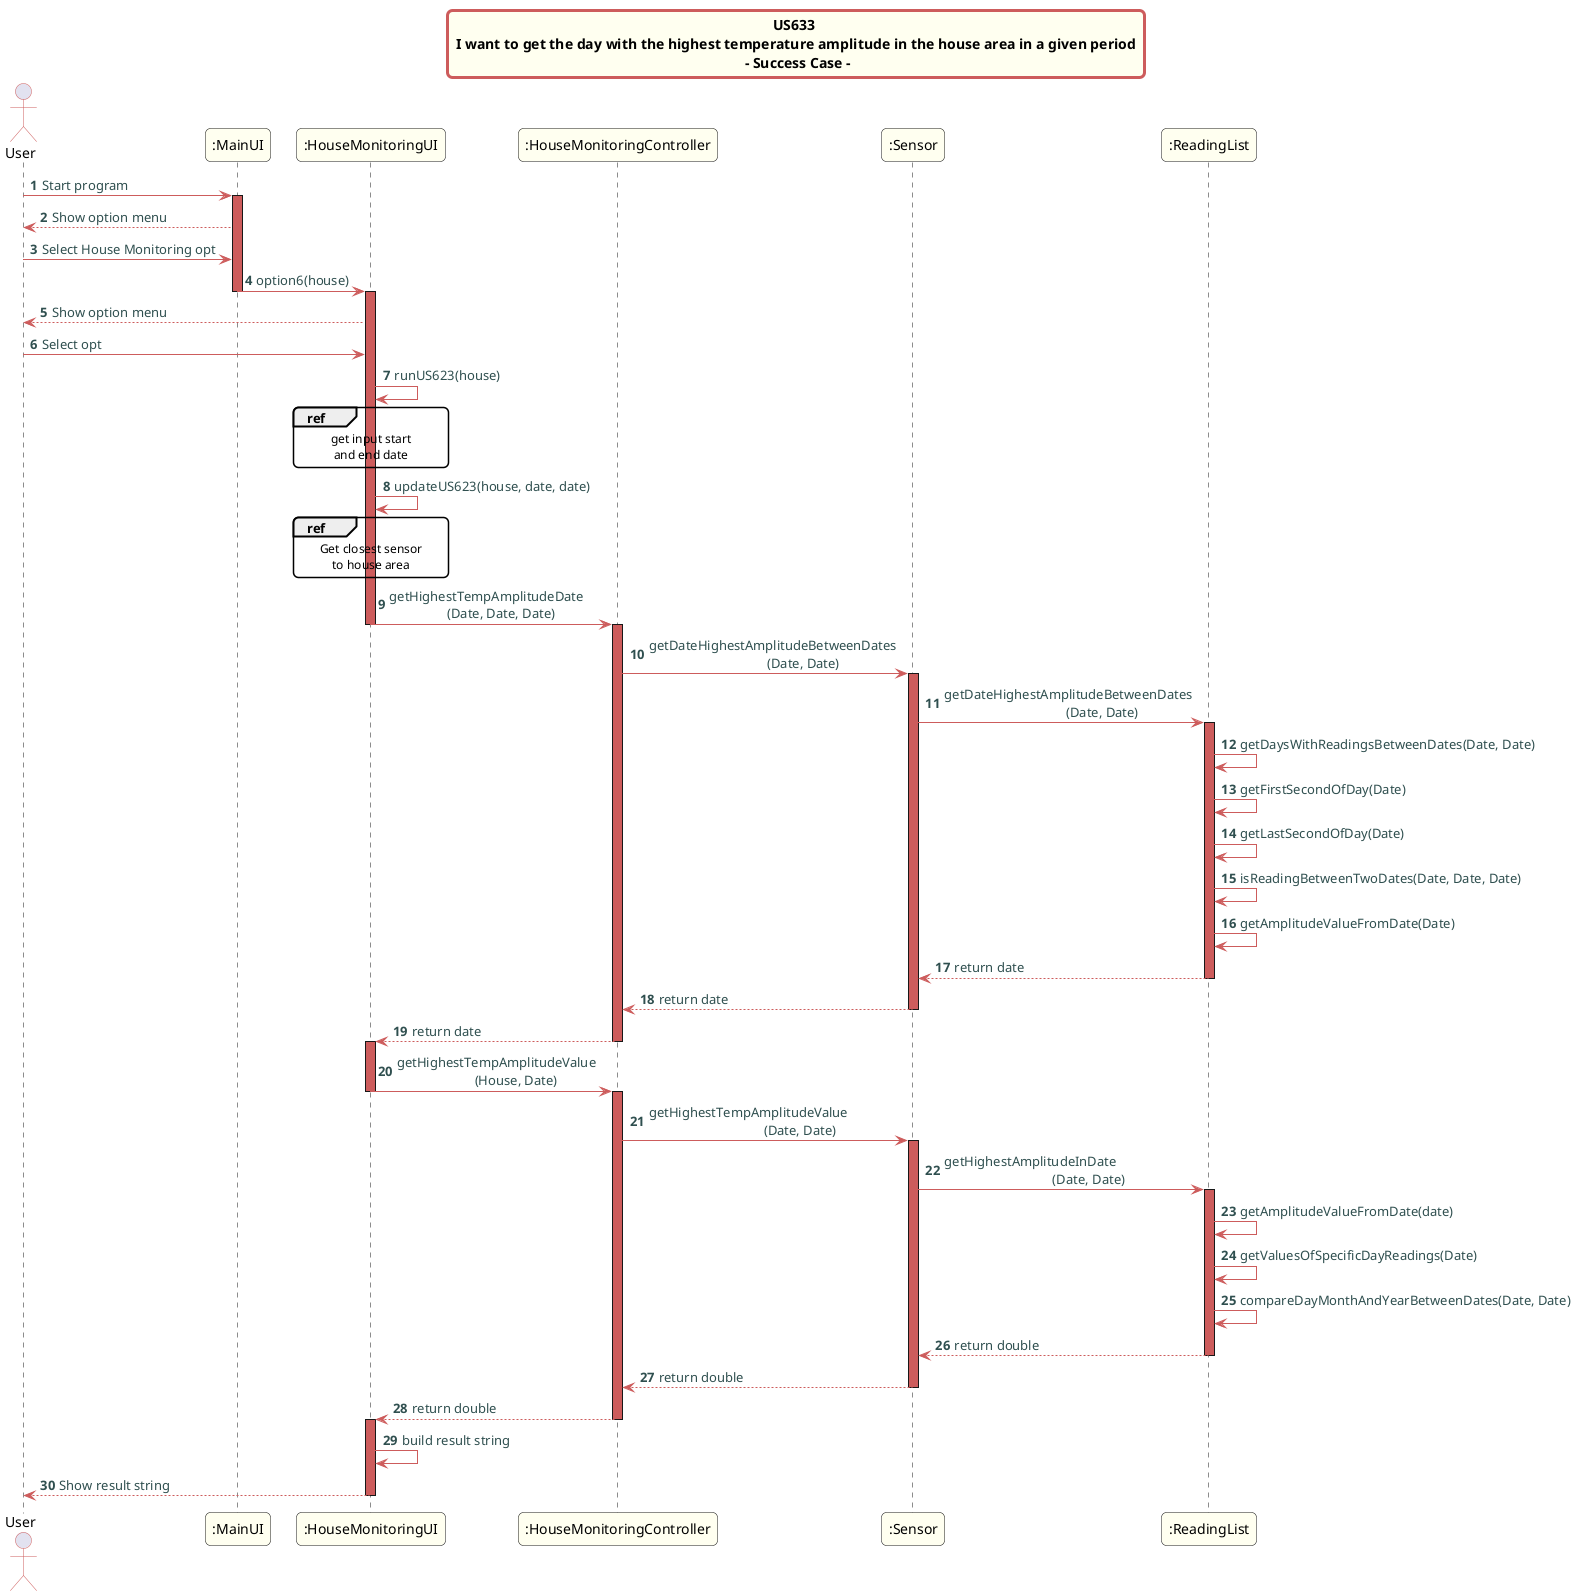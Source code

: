 @startuml
skinparam titleBorderRoundCorner 10
skinparam titleBorderThickness 3
skinparam titleBorderColor indianred
skinparam titleBackgroundColor ivory
skinparam FontName quicksand

skinparam actor {
  BorderColor indianred
  }

skinparam sequence {
  LifeLineBackgroundColor indianred
  ParticipantBackgroundColor ivory
}

skinparam roundcorner 10

skinparam component {
  arrowThickness 1
  ArrowFontName Verdana
  ArrowColor indianred
  ArrowFontColor darkslategrey
}

title US633 \n I want to get the day with the highest temperature amplitude in the house area in a given period \n - Success Case -

autonumber

actor User

User -> ":MainUI": Start program
activate ":MainUI"

":MainUI" --> User: Show option menu
User-> ":MainUI": Select House Monitoring opt
":MainUI" -> ":HouseMonitoringUI": option6(house)
deactivate ":MainUI"
activate ":HouseMonitoringUI"
":HouseMonitoringUI" --> User: Show option menu
User -> ":HouseMonitoringUI": Select opt
":HouseMonitoringUI" -> ":HouseMonitoringUI": runUS623(house)

ref over ":HouseMonitoringUI"
get input start
and end date
end ref

":HouseMonitoringUI" -> ":HouseMonitoringUI": updateUS623(house, date, date)
ref over ":HouseMonitoringUI"
Get closest sensor
to house area
end ref

":HouseMonitoringUI" -> ":HouseMonitoringController": getHighestTempAmplitudeDate\n                 (Date, Date, Date)
deactivate ":HouseMonitoringUI"
activate ":HouseMonitoringController"
":HouseMonitoringController" -> ":Sensor": getDateHighestAmplitudeBetweenDates\n                                   (Date, Date)

activate ":Sensor"

":Sensor" -> ":ReadingList": getDateHighestAmplitudeBetweenDates\n                                    (Date, Date)
activate ":ReadingList"

":ReadingList"->":ReadingList": getDaysWithReadingsBetweenDates(Date, Date)
":ReadingList"->":ReadingList": getFirstSecondOfDay(Date)
":ReadingList"->":ReadingList": getLastSecondOfDay(Date)
":ReadingList"->":ReadingList": isReadingBetweenTwoDates(Date, Date, Date)
":ReadingList"->":ReadingList":getAmplitudeValueFromDate(Date)

":ReadingList" --> ":Sensor": return date
deactivate ":ReadingList"
":Sensor" --> ":HouseMonitoringController": return date
deactivate ":Sensor"

":HouseMonitoringController" --> ":HouseMonitoringUI": return date
deactivate ":HouseMonitoringController"
activate ":HouseMonitoringUI"
":HouseMonitoringUI" -> ":HouseMonitoringController": getHighestTempAmplitudeValue\n                       (House, Date)
deactivate ":HouseMonitoringUI"
activate ":HouseMonitoringController"

":HouseMonitoringController" -> ":Sensor": getHighestTempAmplitudeValue\n                                  (Date, Date)
activate ":Sensor"
":Sensor" -> ":ReadingList": getHighestAmplitudeInDate\n                                (Date, Date)

activate ":ReadingList"
":ReadingList"->":ReadingList":getAmplitudeValueFromDate(date)
":ReadingList"->":ReadingList": getValuesOfSpecificDayReadings(Date)
":ReadingList"->":ReadingList": compareDayMonthAndYearBetweenDates(Date, Date)

":ReadingList" --> ":Sensor": return double
deactivate ":ReadingList"
":Sensor" --> ":HouseMonitoringController": return double
deactivate ":Sensor"

":HouseMonitoringController" --> ":HouseMonitoringUI": return double
deactivate ":HouseMonitoringController"
activate ":HouseMonitoringUI"

":HouseMonitoringUI" -> ":HouseMonitoringUI": build result string

":HouseMonitoringUI" --> User: Show result string
deactivate ":HouseMonitoringUI"

deactivate ":MainUI"


@enduml